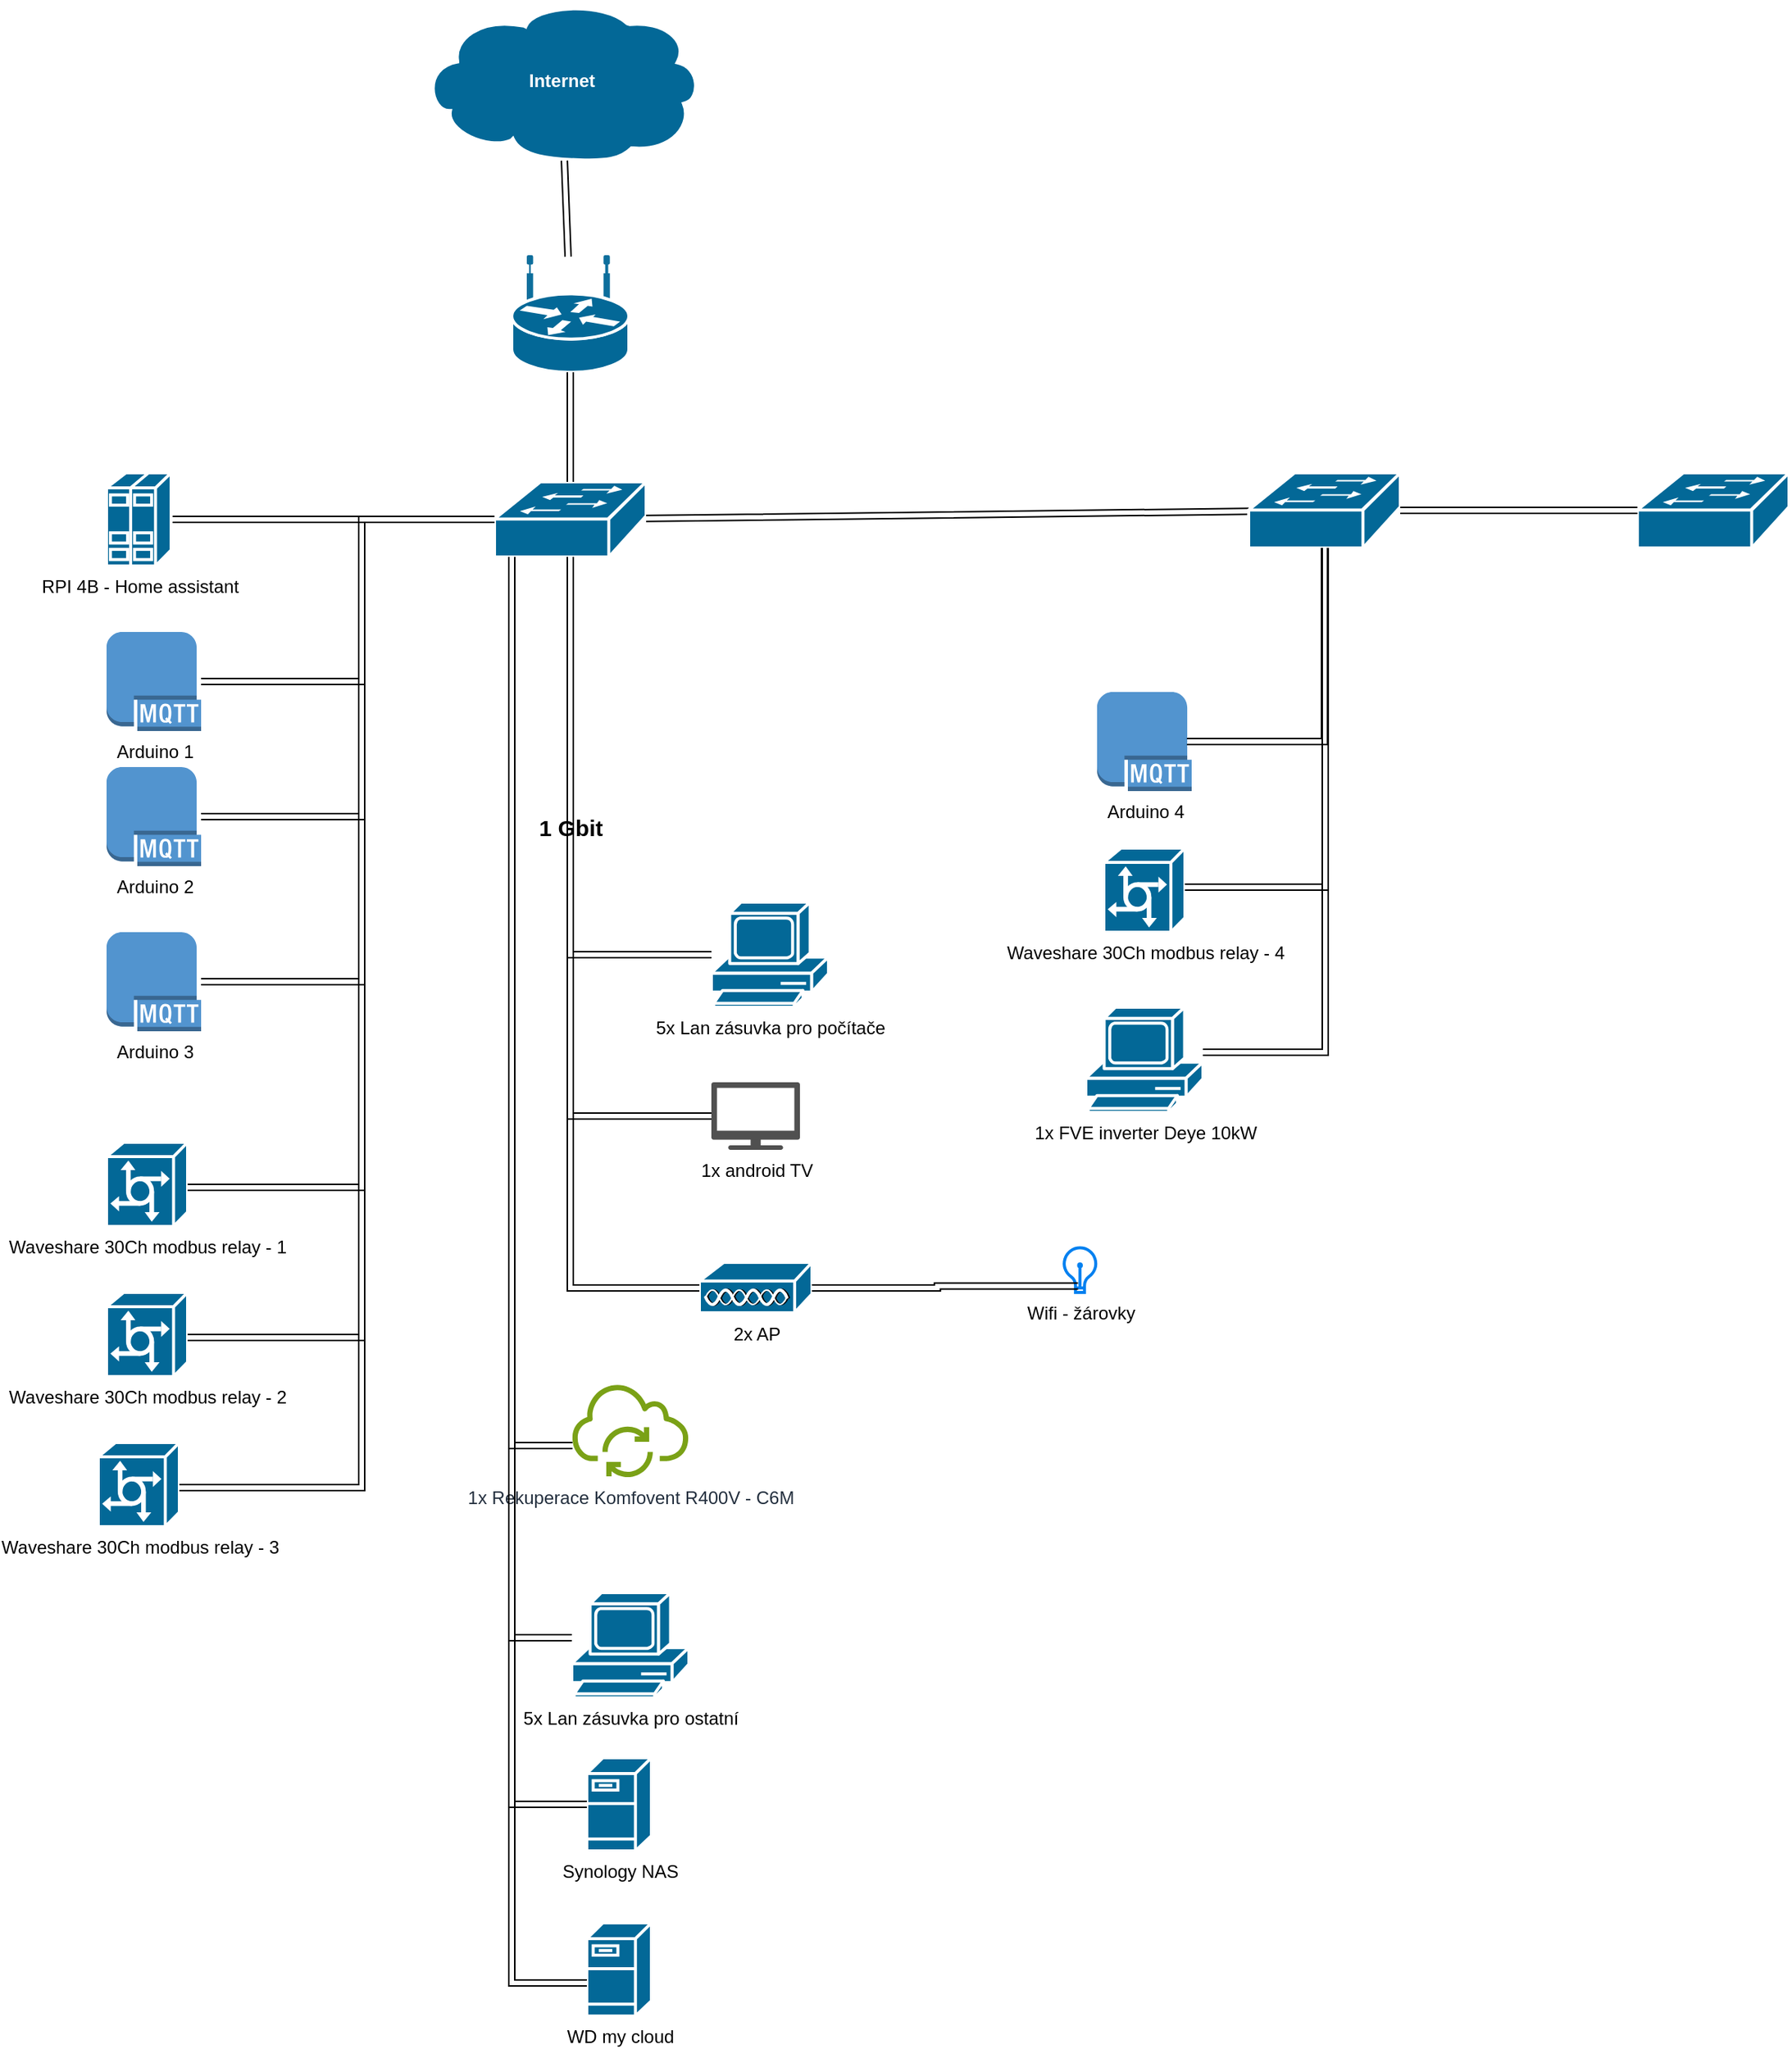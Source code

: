 <mxfile version="26.1.3">
  <diagram id="6a731a19-8d31-9384-78a2-239565b7b9f0" name="Page-1">
    <mxGraphModel dx="1288" dy="718" grid="1" gridSize="10" guides="1" tooltips="1" connect="1" arrows="1" fold="1" page="1" pageScale="1" pageWidth="827" pageHeight="1169" background="none" math="0" shadow="0">
      <root>
        <mxCell id="0" />
        <mxCell id="1" parent="0" />
        <mxCell id="5yECqGZ0epXN8AQ9EOm3-2257" value="Internet" style="shape=mxgraph.cisco.storage.cloud;sketch=0;html=1;pointerEvents=1;dashed=0;fillColor=#036897;strokeColor=#ffffff;strokeWidth=2;verticalLabelPosition=middle;verticalAlign=middle;align=center;outlineConnect=0;labelPosition=center;fontStyle=1;fontColor=#FFFFFF;" vertex="1" parent="1">
          <mxGeometry x="330" y="50" width="186" height="106" as="geometry" />
        </mxCell>
        <mxCell id="5yECqGZ0epXN8AQ9EOm3-2258" value="" style="shape=mxgraph.cisco.routers.wireless_router;html=1;pointerEvents=1;dashed=0;fillColor=#036897;strokeColor=#ffffff;strokeWidth=2;verticalLabelPosition=bottom;verticalAlign=top;align=center;outlineConnect=0;" vertex="1" parent="1">
          <mxGeometry x="390" y="220" width="78" height="77" as="geometry" />
        </mxCell>
        <mxCell id="5yECqGZ0epXN8AQ9EOm3-2259" value="" style="shape=mxgraph.cisco.switches.workgroup_switch;sketch=0;html=1;pointerEvents=1;dashed=0;fillColor=#036897;strokeColor=#ffffff;strokeWidth=2;verticalLabelPosition=bottom;verticalAlign=top;align=center;outlineConnect=0;" vertex="1" parent="1">
          <mxGeometry x="378.5" y="370" width="101" height="50" as="geometry" />
        </mxCell>
        <mxCell id="5yECqGZ0epXN8AQ9EOm3-2262" value="" style="edgeStyle=none;rounded=0;orthogonalLoop=1;jettySize=auto;html=1;shape=link;" edge="1" parent="1" source="5yECqGZ0epXN8AQ9EOm3-2275" target="5yECqGZ0epXN8AQ9EOm3-2259">
          <mxGeometry relative="1" as="geometry">
            <mxPoint x="174" y="397.713" as="sourcePoint" />
            <mxPoint x="254" y="398.0" as="targetPoint" />
          </mxGeometry>
        </mxCell>
        <mxCell id="5yECqGZ0epXN8AQ9EOm3-2263" value="" style="edgeStyle=none;rounded=0;orthogonalLoop=1;jettySize=auto;html=1;shape=link;" edge="1" parent="1" source="5yECqGZ0epXN8AQ9EOm3-2259" target="5yECqGZ0epXN8AQ9EOm3-2258">
          <mxGeometry relative="1" as="geometry">
            <mxPoint x="173.5" y="322" as="sourcePoint" />
            <mxPoint x="378.5" y="320" as="targetPoint" />
          </mxGeometry>
        </mxCell>
        <mxCell id="5yECqGZ0epXN8AQ9EOm3-2264" value="" style="edgeStyle=none;rounded=0;orthogonalLoop=1;jettySize=auto;html=1;shape=link;" edge="1" parent="1" source="5yECqGZ0epXN8AQ9EOm3-2258" target="5yECqGZ0epXN8AQ9EOm3-2257">
          <mxGeometry relative="1" as="geometry">
            <mxPoint x="439" y="380" as="sourcePoint" />
            <mxPoint x="439" y="307" as="targetPoint" />
          </mxGeometry>
        </mxCell>
        <mxCell id="5yECqGZ0epXN8AQ9EOm3-2265" value="Arduino 1" style="outlineConnect=0;dashed=0;verticalLabelPosition=bottom;verticalAlign=top;align=center;html=1;shape=mxgraph.aws3.mqtt_protocol;fillColor=#5294CF;gradientColor=none;" vertex="1" parent="1">
          <mxGeometry x="120" y="470" width="63" height="66" as="geometry" />
        </mxCell>
        <mxCell id="5yECqGZ0epXN8AQ9EOm3-2266" value="Arduino 2" style="outlineConnect=0;dashed=0;verticalLabelPosition=bottom;verticalAlign=top;align=center;html=1;shape=mxgraph.aws3.mqtt_protocol;fillColor=#5294CF;gradientColor=none;" vertex="1" parent="1">
          <mxGeometry x="120" y="560" width="63" height="66" as="geometry" />
        </mxCell>
        <mxCell id="5yECqGZ0epXN8AQ9EOm3-2267" value="Arduino 3" style="outlineConnect=0;dashed=0;verticalLabelPosition=bottom;verticalAlign=top;align=center;html=1;shape=mxgraph.aws3.mqtt_protocol;fillColor=#5294CF;gradientColor=none;" vertex="1" parent="1">
          <mxGeometry x="120" y="670" width="63" height="66" as="geometry" />
        </mxCell>
        <mxCell id="5yECqGZ0epXN8AQ9EOm3-2268" value="Arduino 4" style="outlineConnect=0;dashed=0;verticalLabelPosition=bottom;verticalAlign=top;align=center;html=1;shape=mxgraph.aws3.mqtt_protocol;fillColor=#5294CF;gradientColor=none;" vertex="1" parent="1">
          <mxGeometry x="780" y="510" width="63" height="66" as="geometry" />
        </mxCell>
        <mxCell id="5yECqGZ0epXN8AQ9EOm3-2269" value="" style="edgeStyle=orthogonalEdgeStyle;rounded=0;orthogonalLoop=1;jettySize=auto;html=1;shape=link;" edge="1" parent="1" source="5yECqGZ0epXN8AQ9EOm3-2265" target="5yECqGZ0epXN8AQ9EOm3-2259">
          <mxGeometry relative="1" as="geometry">
            <mxPoint x="184" y="408" as="sourcePoint" />
            <mxPoint x="389" y="406" as="targetPoint" />
            <Array as="points">
              <mxPoint x="290" y="503" />
              <mxPoint x="290" y="395" />
            </Array>
          </mxGeometry>
        </mxCell>
        <mxCell id="5yECqGZ0epXN8AQ9EOm3-2270" value="" style="edgeStyle=orthogonalEdgeStyle;rounded=0;orthogonalLoop=1;jettySize=auto;html=1;shape=link;" edge="1" parent="1" source="5yECqGZ0epXN8AQ9EOm3-2266" target="5yECqGZ0epXN8AQ9EOm3-2259">
          <mxGeometry relative="1" as="geometry">
            <mxPoint x="193" y="501" as="sourcePoint" />
            <mxPoint x="389" y="425" as="targetPoint" />
            <Array as="points">
              <mxPoint x="290" y="593" />
              <mxPoint x="290" y="395" />
            </Array>
          </mxGeometry>
        </mxCell>
        <mxCell id="5yECqGZ0epXN8AQ9EOm3-2271" value="" style="edgeStyle=orthogonalEdgeStyle;rounded=0;orthogonalLoop=1;jettySize=auto;html=1;shape=link;" edge="1" parent="1" source="5yECqGZ0epXN8AQ9EOm3-2267" target="5yECqGZ0epXN8AQ9EOm3-2259">
          <mxGeometry relative="1" as="geometry">
            <mxPoint x="203" y="511" as="sourcePoint" />
            <mxPoint x="399" y="435" as="targetPoint" />
            <Array as="points">
              <mxPoint x="290" y="703" />
              <mxPoint x="290" y="395" />
            </Array>
          </mxGeometry>
        </mxCell>
        <mxCell id="5yECqGZ0epXN8AQ9EOm3-2272" value="" style="edgeStyle=none;rounded=0;orthogonalLoop=1;jettySize=auto;html=1;shape=link;" edge="1" parent="1" source="5yECqGZ0epXN8AQ9EOm3-2273" target="5yECqGZ0epXN8AQ9EOm3-2259">
          <mxGeometry relative="1" as="geometry">
            <mxPoint x="191" y="680" as="sourcePoint" />
            <mxPoint x="416" y="430" as="targetPoint" />
          </mxGeometry>
        </mxCell>
        <mxCell id="5yECqGZ0epXN8AQ9EOm3-2273" value="" style="shape=mxgraph.cisco.switches.workgroup_switch;sketch=0;html=1;pointerEvents=1;dashed=0;fillColor=#036897;strokeColor=#ffffff;strokeWidth=2;verticalLabelPosition=bottom;verticalAlign=top;align=center;outlineConnect=0;" vertex="1" parent="1">
          <mxGeometry x="881" y="364" width="101" height="50" as="geometry" />
        </mxCell>
        <mxCell id="5yECqGZ0epXN8AQ9EOm3-2274" value="" style="edgeStyle=orthogonalEdgeStyle;rounded=0;orthogonalLoop=1;jettySize=auto;html=1;shape=link;entryX=0.95;entryY=0.5;entryDx=0;entryDy=0;entryPerimeter=0;" edge="1" parent="1" source="5yECqGZ0epXN8AQ9EOm3-2273" target="5yECqGZ0epXN8AQ9EOm3-2268">
          <mxGeometry relative="1" as="geometry">
            <mxPoint x="590" y="405" as="sourcePoint" />
            <mxPoint x="490" y="405" as="targetPoint" />
            <Array as="points">
              <mxPoint x="932" y="543" />
              <mxPoint x="854" y="543" />
            </Array>
          </mxGeometry>
        </mxCell>
        <mxCell id="5yECqGZ0epXN8AQ9EOm3-2275" value="RPI 4B - Home assistant" style="shape=mxgraph.cisco.servers.standard_host;sketch=0;html=1;pointerEvents=1;dashed=0;fillColor=#036897;strokeColor=#ffffff;strokeWidth=2;verticalLabelPosition=bottom;verticalAlign=top;align=center;outlineConnect=0;" vertex="1" parent="1">
          <mxGeometry x="120" y="364" width="43" height="62" as="geometry" />
        </mxCell>
        <mxCell id="5yECqGZ0epXN8AQ9EOm3-2276" value="Waveshare 30Ch modbus relay - 1" style="shape=mxgraph.cisco.servers.communications_server;sketch=0;html=1;pointerEvents=1;dashed=0;fillColor=#036897;strokeColor=#ffffff;strokeWidth=2;verticalLabelPosition=bottom;verticalAlign=top;align=center;outlineConnect=0;" vertex="1" parent="1">
          <mxGeometry x="120" y="810" width="54" height="56" as="geometry" />
        </mxCell>
        <mxCell id="5yECqGZ0epXN8AQ9EOm3-2277" value="Waveshare 30Ch modbus relay - 2" style="shape=mxgraph.cisco.servers.communications_server;sketch=0;html=1;pointerEvents=1;dashed=0;fillColor=#036897;strokeColor=#ffffff;strokeWidth=2;verticalLabelPosition=bottom;verticalAlign=top;align=center;outlineConnect=0;" vertex="1" parent="1">
          <mxGeometry x="120" y="910" width="54" height="56" as="geometry" />
        </mxCell>
        <mxCell id="5yECqGZ0epXN8AQ9EOm3-2278" value="Waveshare 30Ch modbus relay - 3" style="shape=mxgraph.cisco.servers.communications_server;sketch=0;html=1;pointerEvents=1;dashed=0;fillColor=#036897;strokeColor=#ffffff;strokeWidth=2;verticalLabelPosition=bottom;verticalAlign=top;align=center;outlineConnect=0;" vertex="1" parent="1">
          <mxGeometry x="114.5" y="1010" width="54" height="56" as="geometry" />
        </mxCell>
        <mxCell id="5yECqGZ0epXN8AQ9EOm3-2279" value="Waveshare 30Ch modbus relay - 4" style="shape=mxgraph.cisco.servers.communications_server;sketch=0;html=1;pointerEvents=1;dashed=0;fillColor=#036897;strokeColor=#ffffff;strokeWidth=2;verticalLabelPosition=bottom;verticalAlign=top;align=center;outlineConnect=0;" vertex="1" parent="1">
          <mxGeometry x="784.5" y="614" width="54" height="56" as="geometry" />
        </mxCell>
        <mxCell id="5yECqGZ0epXN8AQ9EOm3-2280" value="" style="edgeStyle=orthogonalEdgeStyle;rounded=0;orthogonalLoop=1;jettySize=auto;html=1;shape=link;" edge="1" parent="1" source="5yECqGZ0epXN8AQ9EOm3-2279" target="5yECqGZ0epXN8AQ9EOm3-2273">
          <mxGeometry relative="1" as="geometry">
            <mxPoint x="532.5" y="798" as="sourcePoint" />
            <mxPoint x="728.5" y="490" as="targetPoint" />
            <Array as="points">
              <mxPoint x="932" y="640" />
            </Array>
          </mxGeometry>
        </mxCell>
        <mxCell id="5yECqGZ0epXN8AQ9EOm3-2281" value="" style="edgeStyle=orthogonalEdgeStyle;rounded=0;orthogonalLoop=1;jettySize=auto;html=1;shape=link;" edge="1" parent="1" source="5yECqGZ0epXN8AQ9EOm3-2276" target="5yECqGZ0epXN8AQ9EOm3-2259">
          <mxGeometry relative="1" as="geometry">
            <mxPoint x="193" y="713" as="sourcePoint" />
            <mxPoint x="389" y="405" as="targetPoint" />
            <Array as="points">
              <mxPoint x="290" y="840" />
              <mxPoint x="290" y="395" />
            </Array>
          </mxGeometry>
        </mxCell>
        <mxCell id="5yECqGZ0epXN8AQ9EOm3-2283" value="" style="edgeStyle=orthogonalEdgeStyle;rounded=0;orthogonalLoop=1;jettySize=auto;html=1;shape=link;" edge="1" parent="1" source="5yECqGZ0epXN8AQ9EOm3-2277" target="5yECqGZ0epXN8AQ9EOm3-2259">
          <mxGeometry relative="1" as="geometry">
            <mxPoint x="200" y="870" as="sourcePoint" />
            <mxPoint x="389" y="405" as="targetPoint" />
            <Array as="points">
              <mxPoint x="290" y="940" />
              <mxPoint x="290" y="395" />
            </Array>
          </mxGeometry>
        </mxCell>
        <mxCell id="5yECqGZ0epXN8AQ9EOm3-2284" value="" style="edgeStyle=orthogonalEdgeStyle;rounded=0;orthogonalLoop=1;jettySize=auto;html=1;shape=link;" edge="1" parent="1" source="5yECqGZ0epXN8AQ9EOm3-2278" target="5yECqGZ0epXN8AQ9EOm3-2259">
          <mxGeometry relative="1" as="geometry">
            <mxPoint x="184" y="950" as="sourcePoint" />
            <mxPoint x="389" y="415" as="targetPoint" />
            <Array as="points">
              <mxPoint x="290" y="1040" />
              <mxPoint x="290" y="395" />
            </Array>
          </mxGeometry>
        </mxCell>
        <mxCell id="5yECqGZ0epXN8AQ9EOm3-2285" value="5x Lan zásuvka pro počítače" style="shape=mxgraph.cisco.computers_and_peripherals.pc;sketch=0;html=1;pointerEvents=1;dashed=0;fillColor=#036897;strokeColor=#ffffff;strokeWidth=2;verticalLabelPosition=bottom;verticalAlign=top;align=center;outlineConnect=0;" vertex="1" parent="1">
          <mxGeometry x="523" y="650" width="78" height="70" as="geometry" />
        </mxCell>
        <mxCell id="5yECqGZ0epXN8AQ9EOm3-2286" value="&lt;b&gt;&lt;font style=&quot;font-size: 15px;&quot;&gt;1 Gbit&lt;/font&gt;&lt;/b&gt;" style="edgeStyle=orthogonalEdgeStyle;rounded=0;orthogonalLoop=1;jettySize=auto;html=1;shape=link;" edge="1" parent="1" source="5yECqGZ0epXN8AQ9EOm3-2285" target="5yECqGZ0epXN8AQ9EOm3-2259">
          <mxGeometry relative="1" as="geometry">
            <mxPoint x="590" y="405" as="sourcePoint" />
            <mxPoint x="490" y="405" as="targetPoint" />
          </mxGeometry>
        </mxCell>
        <mxCell id="5yECqGZ0epXN8AQ9EOm3-2287" value="5x Lan zásuvka pro ostatní" style="shape=mxgraph.cisco.computers_and_peripherals.pc;sketch=0;html=1;pointerEvents=1;dashed=0;fillColor=#036897;strokeColor=#ffffff;strokeWidth=2;verticalLabelPosition=bottom;verticalAlign=top;align=center;outlineConnect=0;" vertex="1" parent="1">
          <mxGeometry x="430" y="1110" width="78" height="70" as="geometry" />
        </mxCell>
        <mxCell id="5yECqGZ0epXN8AQ9EOm3-2288" value="" style="edgeStyle=orthogonalEdgeStyle;rounded=0;orthogonalLoop=1;jettySize=auto;html=1;shape=link;" edge="1" parent="1" source="5yECqGZ0epXN8AQ9EOm3-2287" target="5yECqGZ0epXN8AQ9EOm3-2259">
          <mxGeometry relative="1" as="geometry">
            <mxPoint x="620" y="695" as="sourcePoint" />
            <mxPoint x="439" y="430" as="targetPoint" />
            <Array as="points">
              <mxPoint x="390" y="1140" />
            </Array>
          </mxGeometry>
        </mxCell>
        <mxCell id="5yECqGZ0epXN8AQ9EOm3-2289" value="1x android TV" style="sketch=0;pointerEvents=1;shadow=0;dashed=0;html=1;strokeColor=none;fillColor=#505050;labelPosition=center;verticalLabelPosition=bottom;verticalAlign=top;outlineConnect=0;align=center;shape=mxgraph.office.devices.tv;" vertex="1" parent="1">
          <mxGeometry x="523" y="770" width="59" height="45" as="geometry" />
        </mxCell>
        <mxCell id="5yECqGZ0epXN8AQ9EOm3-2290" value="" style="edgeStyle=orthogonalEdgeStyle;rounded=0;orthogonalLoop=1;jettySize=auto;html=1;shape=link;" edge="1" parent="1" source="5yECqGZ0epXN8AQ9EOm3-2289" target="5yECqGZ0epXN8AQ9EOm3-2259">
          <mxGeometry relative="1" as="geometry">
            <mxPoint x="580" y="875" as="sourcePoint" />
            <mxPoint x="399" y="480" as="targetPoint" />
          </mxGeometry>
        </mxCell>
        <mxCell id="5yECqGZ0epXN8AQ9EOm3-2291" value="" style="shape=mxgraph.cisco.switches.workgroup_switch;sketch=0;html=1;pointerEvents=1;dashed=0;fillColor=#036897;strokeColor=#ffffff;strokeWidth=2;verticalLabelPosition=bottom;verticalAlign=top;align=center;outlineConnect=0;" vertex="1" parent="1">
          <mxGeometry x="1140" y="364" width="101" height="50" as="geometry" />
        </mxCell>
        <mxCell id="5yECqGZ0epXN8AQ9EOm3-2292" value="1x FVE inverter Deye 10kW&lt;div&gt;&lt;br&gt;&lt;/div&gt;" style="shape=mxgraph.cisco.computers_and_peripherals.pc;sketch=0;html=1;pointerEvents=1;dashed=0;fillColor=#036897;strokeColor=#ffffff;strokeWidth=2;verticalLabelPosition=bottom;verticalAlign=top;align=center;outlineConnect=0;" vertex="1" parent="1">
          <mxGeometry x="772.5" y="720" width="78" height="70" as="geometry" />
        </mxCell>
        <mxCell id="5yECqGZ0epXN8AQ9EOm3-2295" value="" style="edgeStyle=orthogonalEdgeStyle;rounded=0;orthogonalLoop=1;jettySize=auto;html=1;shape=link;" edge="1" parent="1" source="5yECqGZ0epXN8AQ9EOm3-2292" target="5yECqGZ0epXN8AQ9EOm3-2273">
          <mxGeometry relative="1" as="geometry">
            <mxPoint x="848" y="650" as="sourcePoint" />
            <mxPoint x="942" y="424" as="targetPoint" />
            <Array as="points">
              <mxPoint x="932" y="750" />
            </Array>
          </mxGeometry>
        </mxCell>
        <mxCell id="5yECqGZ0epXN8AQ9EOm3-2296" value="1x Rekuperace Komfovent R400V - C6M" style="sketch=0;outlineConnect=0;fontColor=#232F3E;gradientColor=none;fillColor=#7AA116;strokeColor=none;dashed=0;verticalLabelPosition=bottom;verticalAlign=top;align=center;html=1;fontSize=12;fontStyle=0;aspect=fixed;pointerEvents=1;shape=mxgraph.aws4.iot_over_the_air_update;" vertex="1" parent="1">
          <mxGeometry x="430" y="970" width="78" height="63" as="geometry" />
        </mxCell>
        <mxCell id="5yECqGZ0epXN8AQ9EOm3-2300" value="" style="edgeStyle=orthogonalEdgeStyle;rounded=0;orthogonalLoop=1;jettySize=auto;html=1;shape=link;" edge="1" parent="1" source="5yECqGZ0epXN8AQ9EOm3-2296" target="5yECqGZ0epXN8AQ9EOm3-2259">
          <mxGeometry relative="1" as="geometry">
            <mxPoint x="533" y="802" as="sourcePoint" />
            <mxPoint x="439" y="430" as="targetPoint" />
            <Array as="points">
              <mxPoint x="390" y="1012" />
            </Array>
          </mxGeometry>
        </mxCell>
        <mxCell id="5yECqGZ0epXN8AQ9EOm3-2302" value="2x AP" style="shape=mxgraph.cisco.misc.access_point;sketch=0;html=1;pointerEvents=1;dashed=0;fillColor=#036897;strokeColor=#ffffff;strokeWidth=2;verticalLabelPosition=bottom;verticalAlign=top;align=center;outlineConnect=0;" vertex="1" parent="1">
          <mxGeometry x="515" y="890" width="75" height="34" as="geometry" />
        </mxCell>
        <mxCell id="5yECqGZ0epXN8AQ9EOm3-2303" value="" style="edgeStyle=orthogonalEdgeStyle;rounded=0;orthogonalLoop=1;jettySize=auto;html=1;shape=link;" edge="1" parent="1" source="5yECqGZ0epXN8AQ9EOm3-2302" target="5yECqGZ0epXN8AQ9EOm3-2259">
          <mxGeometry relative="1" as="geometry">
            <mxPoint x="533" y="802" as="sourcePoint" />
            <mxPoint x="439" y="430" as="targetPoint" />
          </mxGeometry>
        </mxCell>
        <mxCell id="5yECqGZ0epXN8AQ9EOm3-2304" value="" style="edgeStyle=none;rounded=0;orthogonalLoop=1;jettySize=auto;html=1;shape=link;" edge="1" parent="1" source="5yECqGZ0epXN8AQ9EOm3-2291" target="5yECqGZ0epXN8AQ9EOm3-2273">
          <mxGeometry relative="1" as="geometry">
            <mxPoint x="1271" y="310" as="sourcePoint" />
            <mxPoint x="870" y="314" as="targetPoint" />
          </mxGeometry>
        </mxCell>
        <mxCell id="5yECqGZ0epXN8AQ9EOm3-2305" value="Synology NAS" style="shape=mxgraph.cisco.servers.fileserver;sketch=0;html=1;pointerEvents=1;dashed=0;fillColor=#036897;strokeColor=#ffffff;strokeWidth=2;verticalLabelPosition=bottom;verticalAlign=top;align=center;outlineConnect=0;" vertex="1" parent="1">
          <mxGeometry x="440" y="1220" width="43" height="62" as="geometry" />
        </mxCell>
        <mxCell id="5yECqGZ0epXN8AQ9EOm3-2306" value="" style="edgeStyle=orthogonalEdgeStyle;rounded=0;orthogonalLoop=1;jettySize=auto;html=1;shape=link;" edge="1" parent="1" source="5yECqGZ0epXN8AQ9EOm3-2305" target="5yECqGZ0epXN8AQ9EOm3-2259">
          <mxGeometry relative="1" as="geometry">
            <mxPoint x="532" y="1150" as="sourcePoint" />
            <mxPoint x="400" y="430" as="targetPoint" />
            <Array as="points">
              <mxPoint x="390" y="1251" />
            </Array>
          </mxGeometry>
        </mxCell>
        <mxCell id="5yECqGZ0epXN8AQ9EOm3-2307" value="WD my cloud" style="shape=mxgraph.cisco.servers.fileserver;sketch=0;html=1;pointerEvents=1;dashed=0;fillColor=#036897;strokeColor=#ffffff;strokeWidth=2;verticalLabelPosition=bottom;verticalAlign=top;align=center;outlineConnect=0;" vertex="1" parent="1">
          <mxGeometry x="440" y="1330" width="43" height="62" as="geometry" />
        </mxCell>
        <mxCell id="5yECqGZ0epXN8AQ9EOm3-2308" value="" style="edgeStyle=orthogonalEdgeStyle;rounded=0;orthogonalLoop=1;jettySize=auto;html=1;shape=link;" edge="1" parent="1" source="5yECqGZ0epXN8AQ9EOm3-2307" target="5yECqGZ0epXN8AQ9EOm3-2259">
          <mxGeometry relative="1" as="geometry">
            <mxPoint x="541" y="1261" as="sourcePoint" />
            <mxPoint x="400" y="430" as="targetPoint" />
            <Array as="points">
              <mxPoint x="390" y="1370" />
            </Array>
          </mxGeometry>
        </mxCell>
        <mxCell id="5yECqGZ0epXN8AQ9EOm3-2309" value="Wifi - žárovky" style="html=1;verticalLabelPosition=bottom;align=center;labelBackgroundColor=#ffffff;verticalAlign=top;strokeWidth=2;strokeColor=#0080F0;shadow=0;dashed=0;shape=mxgraph.ios7.icons.lightbulb;" vertex="1" parent="1">
          <mxGeometry x="757.2" y="880.3" width="22.8" height="29.7" as="geometry" />
        </mxCell>
        <mxCell id="5yECqGZ0epXN8AQ9EOm3-2310" value="" style="edgeStyle=orthogonalEdgeStyle;rounded=0;orthogonalLoop=1;jettySize=auto;html=1;shape=link;exitX=0.443;exitY=0.859;exitDx=0;exitDy=0;exitPerimeter=0;" edge="1" parent="1" source="5yECqGZ0epXN8AQ9EOm3-2309" target="5yECqGZ0epXN8AQ9EOm3-2302">
          <mxGeometry relative="1" as="geometry">
            <mxPoint x="1046" y="1065.48" as="sourcePoint" />
            <mxPoint x="960" y="578.48" as="targetPoint" />
          </mxGeometry>
        </mxCell>
      </root>
    </mxGraphModel>
  </diagram>
</mxfile>
